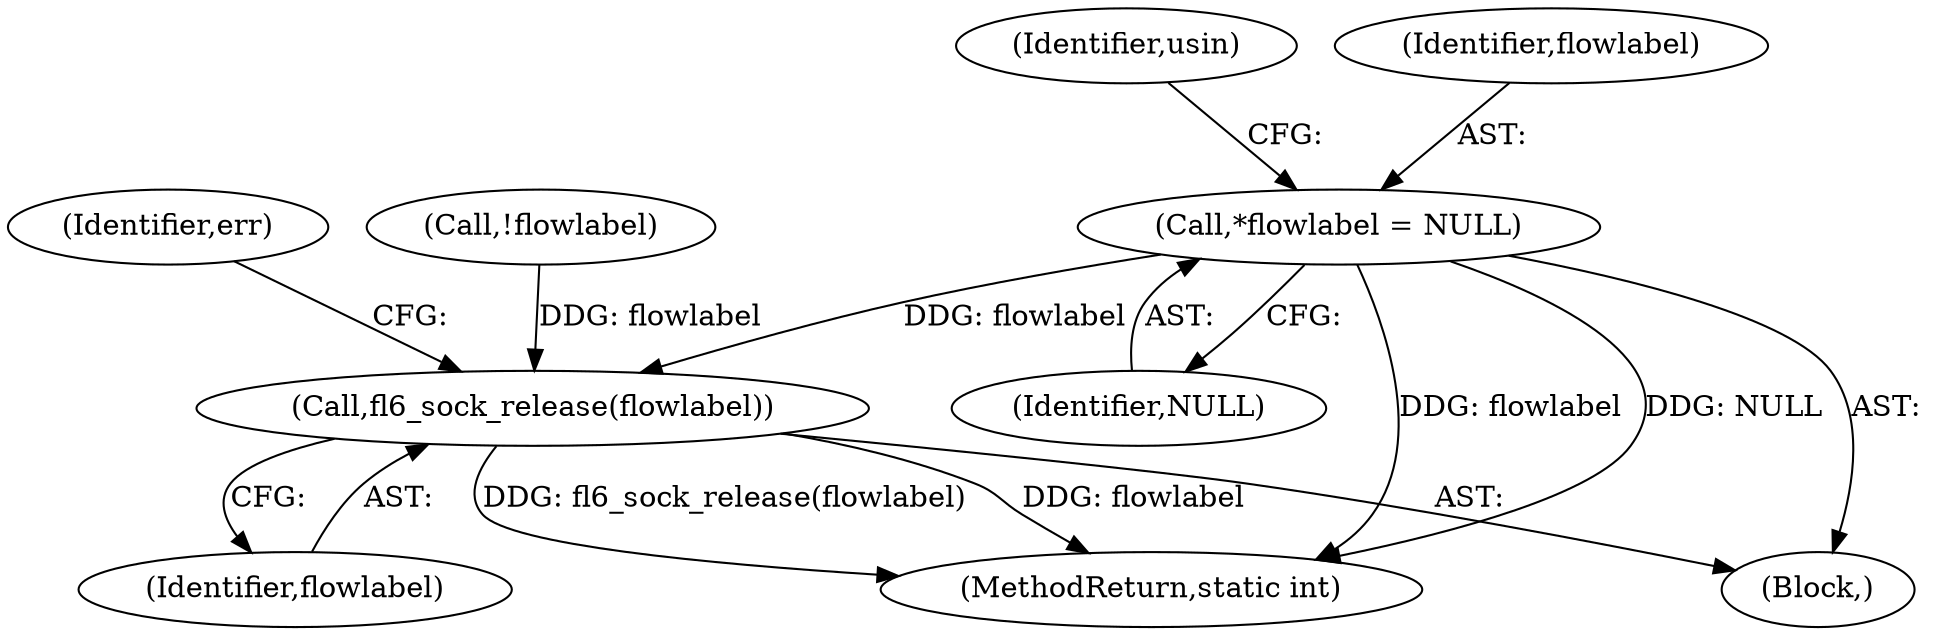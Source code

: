 digraph "0_linux_45f6fad84cc305103b28d73482b344d7f5b76f39_4@pointer" {
"1000131" [label="(Call,*flowlabel = NULL)"];
"1000593" [label="(Call,fl6_sock_release(flowlabel))"];
"1000593" [label="(Call,fl6_sock_release(flowlabel))"];
"1000131" [label="(Call,*flowlabel = NULL)"];
"1000596" [label="(Identifier,err)"];
"1000140" [label="(Identifier,usin)"];
"1000132" [label="(Identifier,flowlabel)"];
"1000108" [label="(Block,)"];
"1000597" [label="(MethodReturn,static int)"];
"1000133" [label="(Identifier,NULL)"];
"1000208" [label="(Call,!flowlabel)"];
"1000594" [label="(Identifier,flowlabel)"];
"1000131" -> "1000108"  [label="AST: "];
"1000131" -> "1000133"  [label="CFG: "];
"1000132" -> "1000131"  [label="AST: "];
"1000133" -> "1000131"  [label="AST: "];
"1000140" -> "1000131"  [label="CFG: "];
"1000131" -> "1000597"  [label="DDG: flowlabel"];
"1000131" -> "1000597"  [label="DDG: NULL"];
"1000131" -> "1000593"  [label="DDG: flowlabel"];
"1000593" -> "1000108"  [label="AST: "];
"1000593" -> "1000594"  [label="CFG: "];
"1000594" -> "1000593"  [label="AST: "];
"1000596" -> "1000593"  [label="CFG: "];
"1000593" -> "1000597"  [label="DDG: flowlabel"];
"1000593" -> "1000597"  [label="DDG: fl6_sock_release(flowlabel)"];
"1000208" -> "1000593"  [label="DDG: flowlabel"];
}
